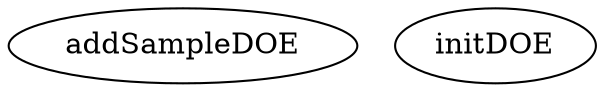 /* Created by mdot for Matlab */
digraph m2html {

  addSampleDOE [URL="addSampleDOE.html"];
  initDOE [URL="initDOE.html"];
}